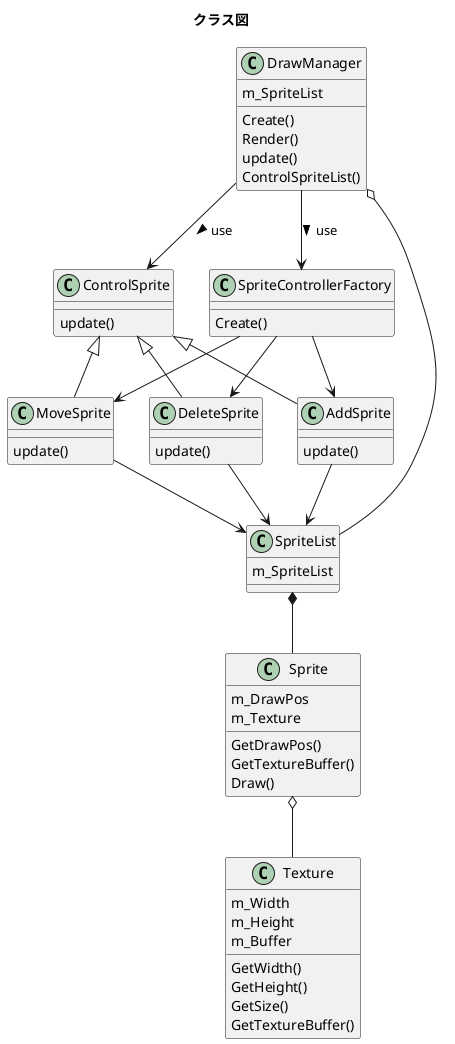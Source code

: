 @startuml
title クラス図
class "Texture" as Texture{
    m_Width
    m_Height
    m_Buffer

    GetWidth()
    GetHeight()
    GetSize()
    GetTextureBuffer()
}
class "Sprite" as Sprite{
    m_DrawPos
    m_Texture

    GetDrawPos()
    GetTextureBuffer()
    Draw()
}

class "SpriteList" as SpriteList{
    m_SpriteList
}

class "ControlSprite" as ControlSprite{
    update()
}

class "AddSprite" as AddSprite{
    update()
}

class "DeleteSprite" as DeleteSprite{
    update()
}

class "MoveSprite" as MoveSprite{
    update()
}

class "DrawManager" as DrawManager{
    m_SpriteList

    Create()
    Render()
    update()
    ControlSpriteList()
}

class "SpriteControllerFactory" as SpriteControllerFactory{
    Create()
}

AddSprite --> SpriteList
DeleteSprite --> SpriteList
MoveSprite --> SpriteList
DrawManager --> ControlSprite : use >
DrawManager --> SpriteControllerFactory : use >
DrawManager o-- SpriteList
Sprite o-- Texture
SpriteList *-- Sprite
ControlSprite <|-- AddSprite
ControlSprite <|-- DeleteSprite
ControlSprite <|-- MoveSprite
SpriteControllerFactory --> AddSprite
SpriteControllerFactory --> DeleteSprite
SpriteControllerFactory --> MoveSprite


@enduml